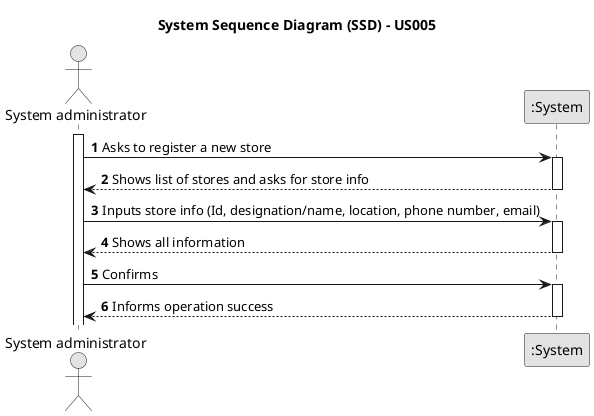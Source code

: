 @startuml
skinparam monochrome true
skinparam packageStyle rectangle
skinparam shadowing false
autonumber

title System Sequence Diagram (SSD) - US005
actor "System administrator" as Admin
participant ":System" as System

activate Admin

    Admin -> System : Asks to register a new store
    activate System

        System --> Admin : Shows list of stores and asks for store info
    deactivate System

        Admin -> System : Inputs store info (Id, designation/name, location, phone number, email)
        activate System


       System --> Admin : Shows all information
    deactivate System

    Admin -> System : Confirms
    activate System

       System --> Admin : Informs operation success
    deactivate System

@enduml